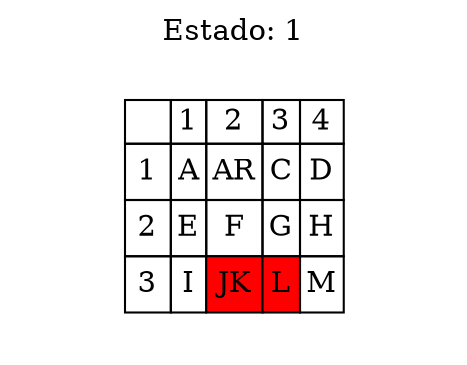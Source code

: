 digraph G {
	rankdir = LR;
	label="Estado: 1"
	labelloc=t;
	node [shape = plaintext, width=3, height=2];
	estado [label = <
		<TABLE BORDER="0" CELLBORDER="1" CELLSPACING="0">
			<TR><TD></TD><TD>1</TD><TD>2</TD><TD>3</TD><TD>4</TD></TR>
			<TR>
				<TD CELLPADDING='5'>1</TD>
				<TD>A</TD>
				<TD>AR</TD>
				<TD>C</TD>
				<TD>D</TD>
			</TR>
			<TR>
				<TD CELLPADDING='5'>2</TD>
				<TD>E</TD>
				<TD>F</TD>
				<TD>G</TD>
				<TD>H</TD>
			</TR>
			<TR>
				<TD CELLPADDING='5'>3</TD>
				<TD>I</TD>
				<TD BGCOLOR='red'>JK</TD>
				<TD BGCOLOR='red'>L</TD>
				<TD>M</TD>
			</TR>
		</TABLE>>];
}
